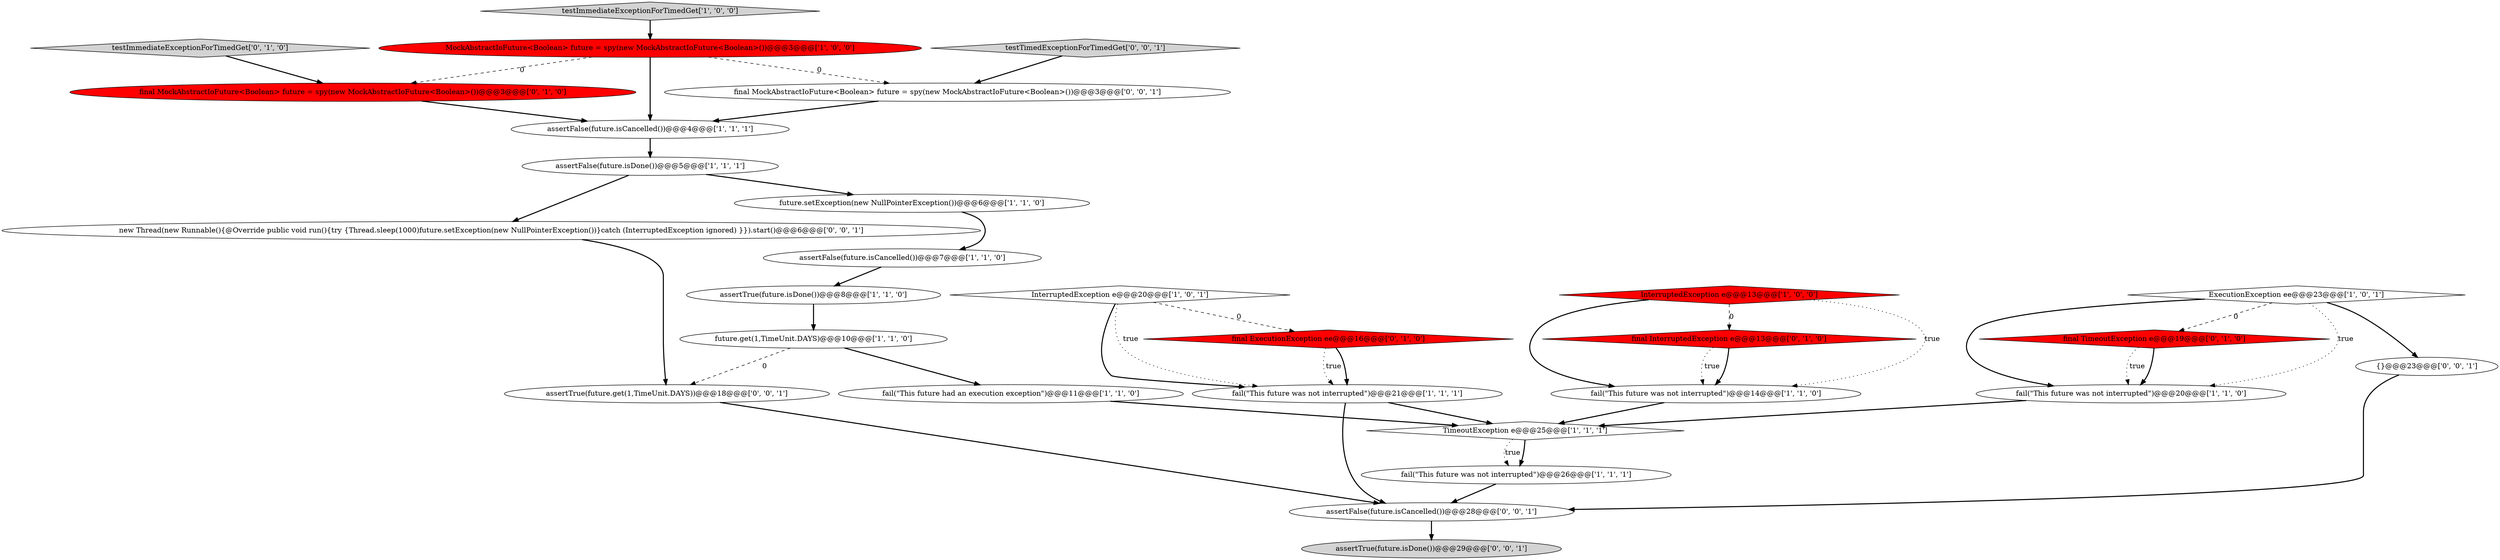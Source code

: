 digraph {
19 [style = filled, label = "testImmediateExceptionForTimedGet['0', '1', '0']", fillcolor = lightgray, shape = diamond image = "AAA0AAABBB2BBB"];
1 [style = filled, label = "assertFalse(future.isCancelled())@@@4@@@['1', '1', '1']", fillcolor = white, shape = ellipse image = "AAA0AAABBB1BBB"];
2 [style = filled, label = "InterruptedException e@@@20@@@['1', '0', '1']", fillcolor = white, shape = diamond image = "AAA0AAABBB1BBB"];
17 [style = filled, label = "final TimeoutException e@@@19@@@['0', '1', '0']", fillcolor = red, shape = diamond image = "AAA1AAABBB2BBB"];
13 [style = filled, label = "fail(\"This future was not interrupted\")@@@26@@@['1', '1', '1']", fillcolor = white, shape = ellipse image = "AAA0AAABBB1BBB"];
23 [style = filled, label = "{}@@@23@@@['0', '0', '1']", fillcolor = white, shape = ellipse image = "AAA0AAABBB3BBB"];
15 [style = filled, label = "assertTrue(future.isDone())@@@8@@@['1', '1', '0']", fillcolor = white, shape = ellipse image = "AAA0AAABBB1BBB"];
27 [style = filled, label = "final MockAbstractIoFuture<Boolean> future = spy(new MockAbstractIoFuture<Boolean>())@@@3@@@['0', '0', '1']", fillcolor = white, shape = ellipse image = "AAA0AAABBB3BBB"];
11 [style = filled, label = "InterruptedException e@@@13@@@['1', '0', '0']", fillcolor = red, shape = diamond image = "AAA1AAABBB1BBB"];
9 [style = filled, label = "fail(\"This future was not interrupted\")@@@21@@@['1', '1', '1']", fillcolor = white, shape = ellipse image = "AAA0AAABBB1BBB"];
22 [style = filled, label = "assertTrue(future.isDone())@@@29@@@['0', '0', '1']", fillcolor = lightgray, shape = ellipse image = "AAA0AAABBB3BBB"];
7 [style = filled, label = "TimeoutException e@@@25@@@['1', '1', '1']", fillcolor = white, shape = diamond image = "AAA0AAABBB1BBB"];
28 [style = filled, label = "new Thread(new Runnable(){@Override public void run(){try {Thread.sleep(1000)future.setException(new NullPointerException())}catch (InterruptedException ignored) }}).start()@@@6@@@['0', '0', '1']", fillcolor = white, shape = ellipse image = "AAA0AAABBB3BBB"];
4 [style = filled, label = "MockAbstractIoFuture<Boolean> future = spy(new MockAbstractIoFuture<Boolean>())@@@3@@@['1', '0', '0']", fillcolor = red, shape = ellipse image = "AAA1AAABBB1BBB"];
26 [style = filled, label = "assertFalse(future.isCancelled())@@@28@@@['0', '0', '1']", fillcolor = white, shape = ellipse image = "AAA0AAABBB3BBB"];
8 [style = filled, label = "fail(\"This future was not interrupted\")@@@20@@@['1', '1', '0']", fillcolor = white, shape = ellipse image = "AAA0AAABBB1BBB"];
25 [style = filled, label = "assertTrue(future.get(1,TimeUnit.DAYS))@@@18@@@['0', '0', '1']", fillcolor = white, shape = ellipse image = "AAA0AAABBB3BBB"];
10 [style = filled, label = "fail(\"This future had an execution exception\")@@@11@@@['1', '1', '0']", fillcolor = white, shape = ellipse image = "AAA0AAABBB1BBB"];
6 [style = filled, label = "fail(\"This future was not interrupted\")@@@14@@@['1', '1', '0']", fillcolor = white, shape = ellipse image = "AAA0AAABBB1BBB"];
20 [style = filled, label = "final MockAbstractIoFuture<Boolean> future = spy(new MockAbstractIoFuture<Boolean>())@@@3@@@['0', '1', '0']", fillcolor = red, shape = ellipse image = "AAA1AAABBB2BBB"];
5 [style = filled, label = "testImmediateExceptionForTimedGet['1', '0', '0']", fillcolor = lightgray, shape = diamond image = "AAA0AAABBB1BBB"];
18 [style = filled, label = "final ExecutionException ee@@@16@@@['0', '1', '0']", fillcolor = red, shape = diamond image = "AAA1AAABBB2BBB"];
24 [style = filled, label = "testTimedExceptionForTimedGet['0', '0', '1']", fillcolor = lightgray, shape = diamond image = "AAA0AAABBB3BBB"];
21 [style = filled, label = "final InterruptedException e@@@13@@@['0', '1', '0']", fillcolor = red, shape = diamond image = "AAA1AAABBB2BBB"];
16 [style = filled, label = "ExecutionException ee@@@23@@@['1', '0', '1']", fillcolor = white, shape = diamond image = "AAA0AAABBB1BBB"];
3 [style = filled, label = "assertFalse(future.isDone())@@@5@@@['1', '1', '1']", fillcolor = white, shape = ellipse image = "AAA0AAABBB1BBB"];
12 [style = filled, label = "assertFalse(future.isCancelled())@@@7@@@['1', '1', '0']", fillcolor = white, shape = ellipse image = "AAA0AAABBB1BBB"];
14 [style = filled, label = "future.get(1,TimeUnit.DAYS)@@@10@@@['1', '1', '0']", fillcolor = white, shape = ellipse image = "AAA0AAABBB1BBB"];
0 [style = filled, label = "future.setException(new NullPointerException())@@@6@@@['1', '1', '0']", fillcolor = white, shape = ellipse image = "AAA0AAABBB1BBB"];
7->13 [style = bold, label=""];
17->8 [style = bold, label=""];
16->8 [style = dotted, label="true"];
27->1 [style = bold, label=""];
15->14 [style = bold, label=""];
16->8 [style = bold, label=""];
21->6 [style = bold, label=""];
14->25 [style = dashed, label="0"];
19->20 [style = bold, label=""];
0->12 [style = bold, label=""];
11->6 [style = bold, label=""];
7->13 [style = dotted, label="true"];
12->15 [style = bold, label=""];
1->3 [style = bold, label=""];
23->26 [style = bold, label=""];
14->10 [style = bold, label=""];
4->27 [style = dashed, label="0"];
2->9 [style = bold, label=""];
20->1 [style = bold, label=""];
16->23 [style = bold, label=""];
9->7 [style = bold, label=""];
10->7 [style = bold, label=""];
3->0 [style = bold, label=""];
8->7 [style = bold, label=""];
26->22 [style = bold, label=""];
9->26 [style = bold, label=""];
17->8 [style = dotted, label="true"];
3->28 [style = bold, label=""];
2->9 [style = dotted, label="true"];
13->26 [style = bold, label=""];
4->20 [style = dashed, label="0"];
11->6 [style = dotted, label="true"];
5->4 [style = bold, label=""];
25->26 [style = bold, label=""];
18->9 [style = dotted, label="true"];
18->9 [style = bold, label=""];
2->18 [style = dashed, label="0"];
28->25 [style = bold, label=""];
4->1 [style = bold, label=""];
16->17 [style = dashed, label="0"];
6->7 [style = bold, label=""];
24->27 [style = bold, label=""];
21->6 [style = dotted, label="true"];
11->21 [style = dashed, label="0"];
}

